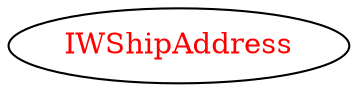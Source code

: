 digraph dependencyGraph {
 concentrate=true;
 ranksep="2.0";
 rankdir="LR"; 
 splines="ortho";
"IWShipAddress" [fontcolor="red"];
}